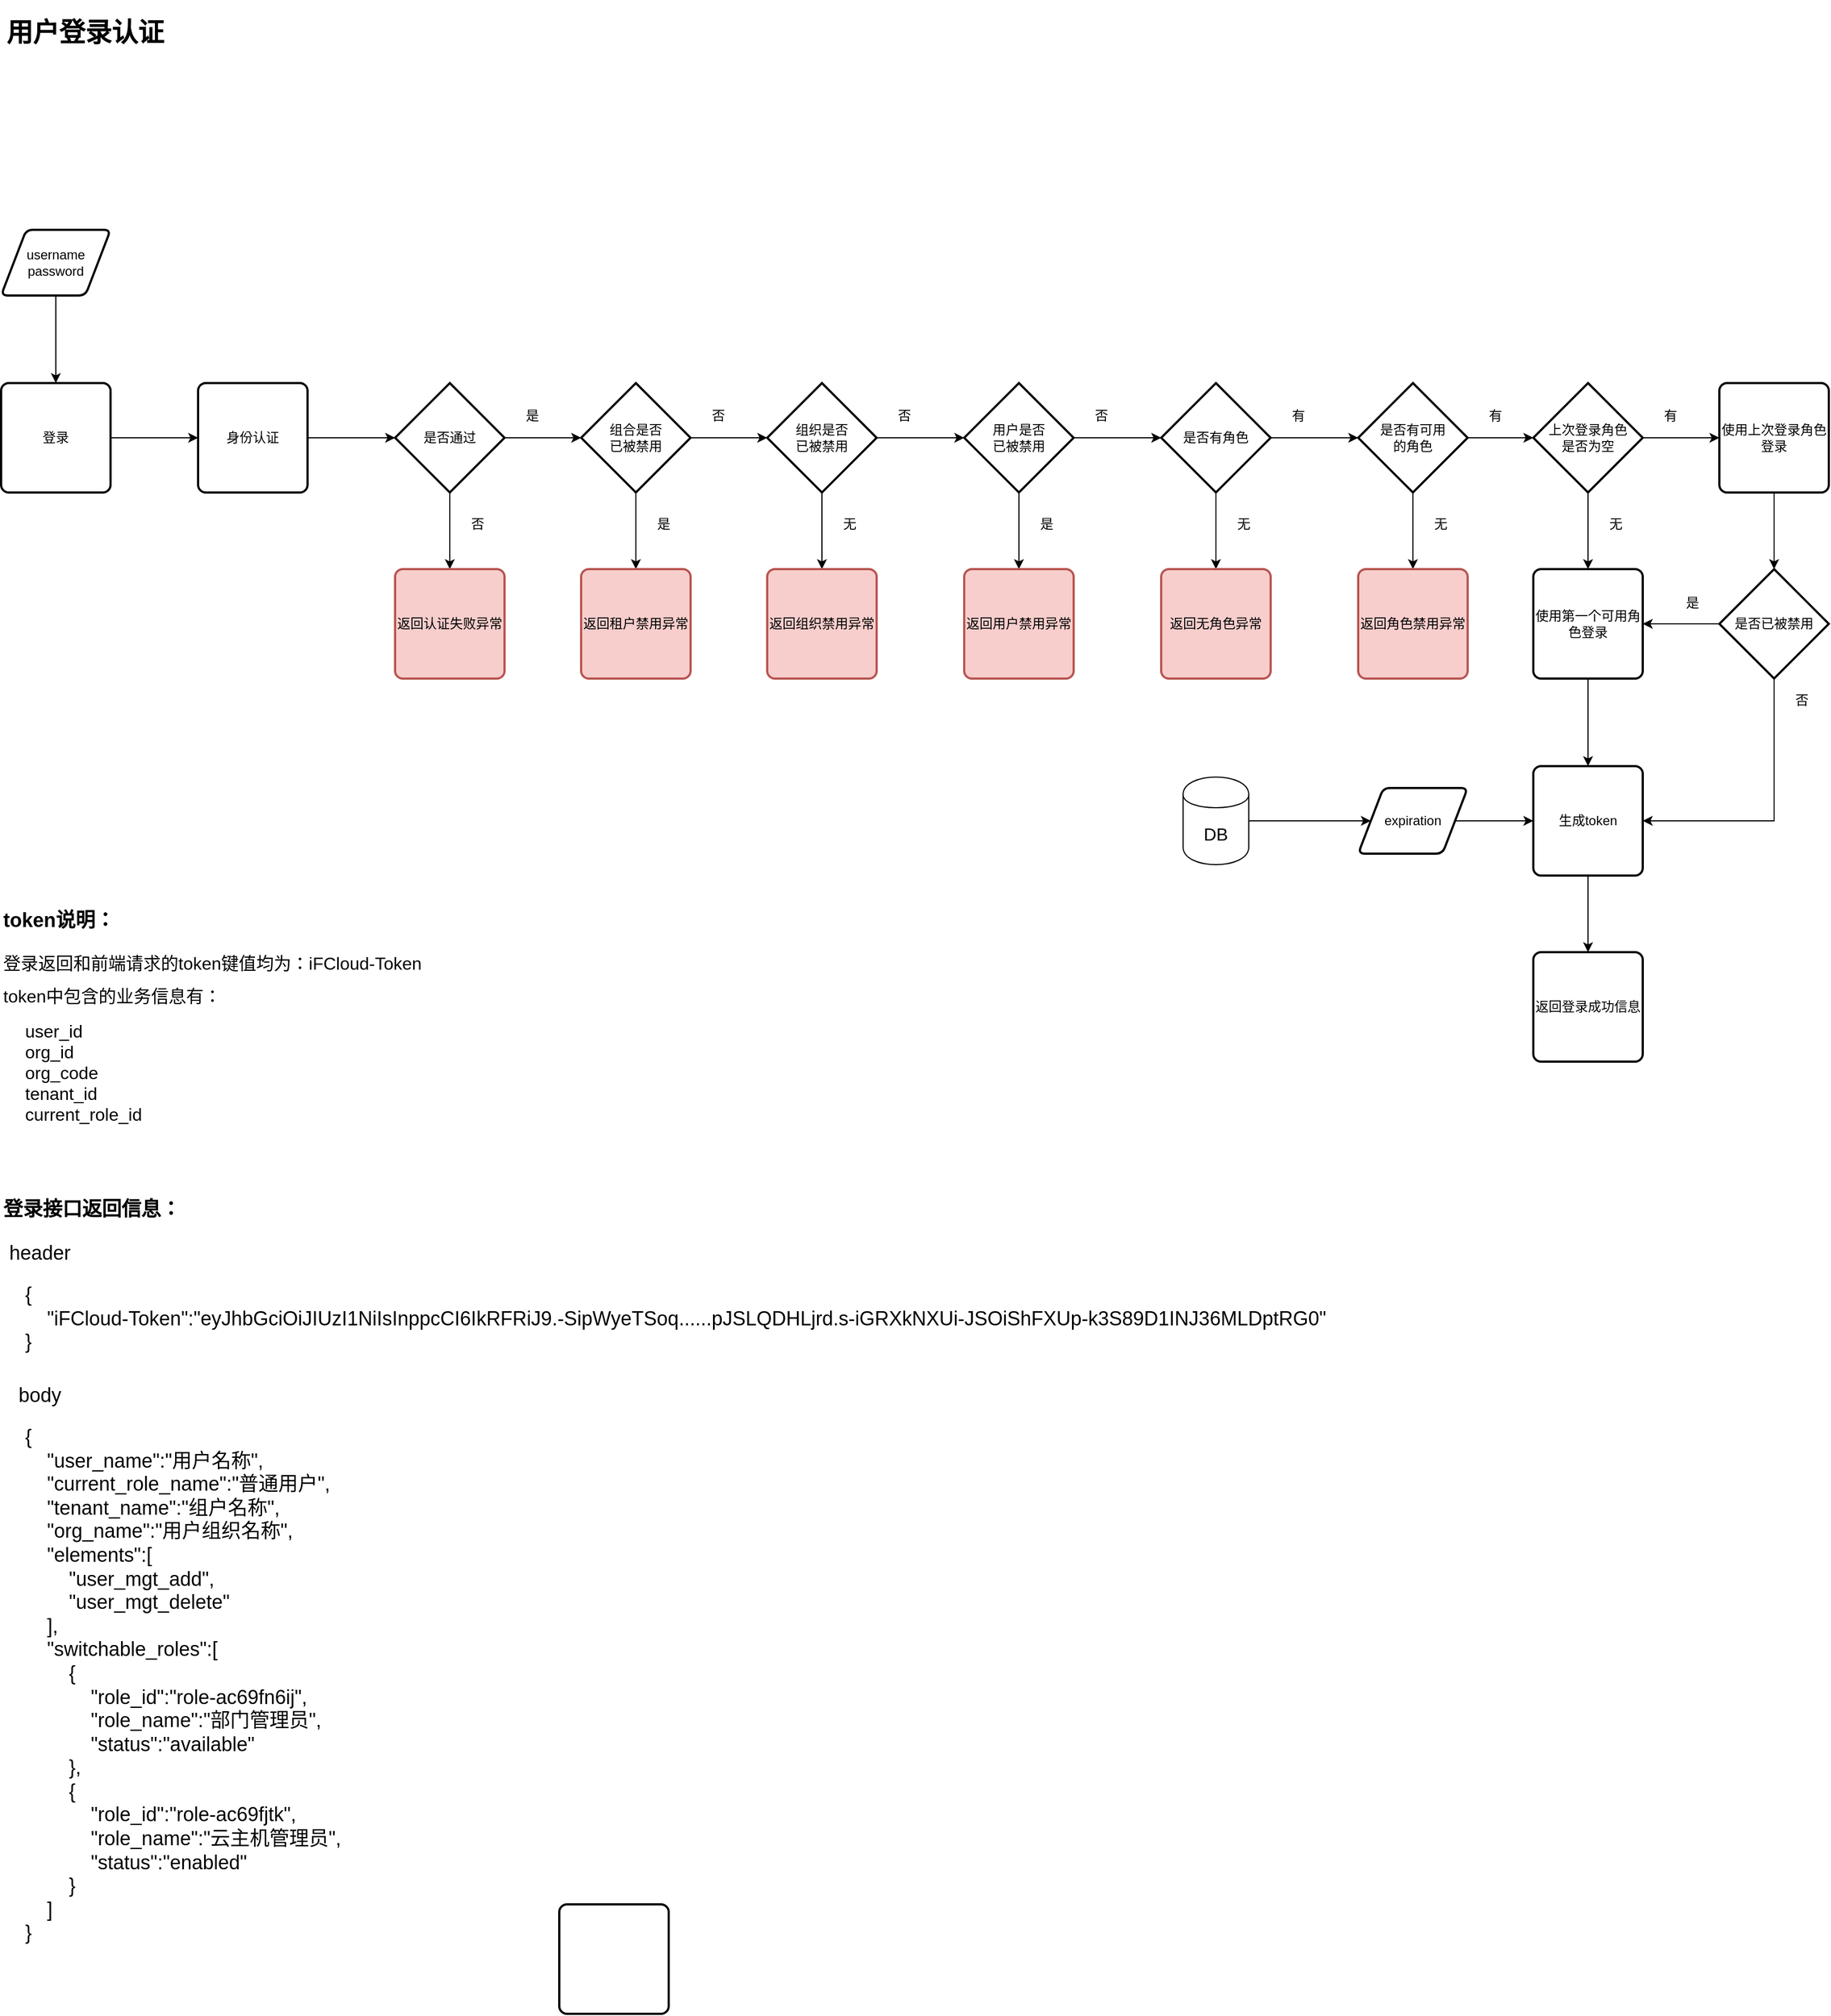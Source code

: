 <mxfile version="12.8.1" type="github">
  <diagram id="bKKuNhbVg70CuKS0t8Wp" name="第 1 页">
    <mxGraphModel dx="2429" dy="1423" grid="1" gridSize="10" guides="1" tooltips="1" connect="1" arrows="1" fold="1" page="1" pageScale="1" pageWidth="1800" pageHeight="1200" math="0" shadow="0">
      <root>
        <mxCell id="0" />
        <mxCell id="1" parent="0" />
        <mxCell id="bSy5o8476wJf-g97gq2l-7" value="" style="edgeStyle=orthogonalEdgeStyle;rounded=0;orthogonalLoop=1;jettySize=auto;html=1;" edge="1" parent="1" source="bSy5o8476wJf-g97gq2l-1" target="bSy5o8476wJf-g97gq2l-6">
          <mxGeometry relative="1" as="geometry" />
        </mxCell>
        <mxCell id="bSy5o8476wJf-g97gq2l-1" value="登录" style="rounded=1;whiteSpace=wrap;html=1;absoluteArcSize=1;arcSize=14;strokeWidth=2;" vertex="1" parent="1">
          <mxGeometry x="40" y="380" width="100" height="100" as="geometry" />
        </mxCell>
        <mxCell id="bSy5o8476wJf-g97gq2l-9" style="edgeStyle=orthogonalEdgeStyle;rounded=0;orthogonalLoop=1;jettySize=auto;html=1;" edge="1" parent="1" source="bSy5o8476wJf-g97gq2l-6" target="bSy5o8476wJf-g97gq2l-8">
          <mxGeometry relative="1" as="geometry" />
        </mxCell>
        <mxCell id="bSy5o8476wJf-g97gq2l-6" value="身份认证" style="rounded=1;whiteSpace=wrap;html=1;absoluteArcSize=1;arcSize=14;strokeWidth=2;" vertex="1" parent="1">
          <mxGeometry x="220" y="380" width="100" height="100" as="geometry" />
        </mxCell>
        <mxCell id="bSy5o8476wJf-g97gq2l-5" style="edgeStyle=orthogonalEdgeStyle;rounded=0;orthogonalLoop=1;jettySize=auto;html=1;" edge="1" parent="1" source="bSy5o8476wJf-g97gq2l-2" target="bSy5o8476wJf-g97gq2l-1">
          <mxGeometry relative="1" as="geometry" />
        </mxCell>
        <mxCell id="bSy5o8476wJf-g97gq2l-2" value="username&lt;br&gt;password" style="shape=parallelogram;html=1;strokeWidth=2;perimeter=parallelogramPerimeter;whiteSpace=wrap;rounded=1;arcSize=12;size=0.23;" vertex="1" parent="1">
          <mxGeometry x="40" y="240" width="100" height="60" as="geometry" />
        </mxCell>
        <mxCell id="bSy5o8476wJf-g97gq2l-10" style="edgeStyle=orthogonalEdgeStyle;rounded=0;orthogonalLoop=1;jettySize=auto;html=1;entryX=0.5;entryY=0;entryDx=0;entryDy=0;" edge="1" parent="1" source="bSy5o8476wJf-g97gq2l-8" target="bSy5o8476wJf-g97gq2l-11">
          <mxGeometry relative="1" as="geometry">
            <mxPoint x="450" y="550" as="targetPoint" />
          </mxGeometry>
        </mxCell>
        <mxCell id="bSy5o8476wJf-g97gq2l-14" value="" style="edgeStyle=orthogonalEdgeStyle;rounded=0;orthogonalLoop=1;jettySize=auto;html=1;entryX=0;entryY=0.5;entryDx=0;entryDy=0;entryPerimeter=0;" edge="1" parent="1" source="bSy5o8476wJf-g97gq2l-8" target="bSy5o8476wJf-g97gq2l-17">
          <mxGeometry relative="1" as="geometry">
            <mxPoint x="580" y="430" as="targetPoint" />
          </mxGeometry>
        </mxCell>
        <mxCell id="bSy5o8476wJf-g97gq2l-8" value="是否通过" style="strokeWidth=2;html=1;shape=mxgraph.flowchart.decision;whiteSpace=wrap;" vertex="1" parent="1">
          <mxGeometry x="400" y="380" width="100" height="100" as="geometry" />
        </mxCell>
        <mxCell id="bSy5o8476wJf-g97gq2l-11" value="返回认证失败异常" style="rounded=1;whiteSpace=wrap;html=1;absoluteArcSize=1;arcSize=14;strokeWidth=2;fillColor=#f8cecc;strokeColor=#b85450;" vertex="1" parent="1">
          <mxGeometry x="400" y="550" width="100" height="100" as="geometry" />
        </mxCell>
        <mxCell id="bSy5o8476wJf-g97gq2l-12" value="否" style="text;html=1;align=center;verticalAlign=middle;resizable=0;points=[];autosize=1;" vertex="1" parent="1">
          <mxGeometry x="460" y="499" width="30" height="20" as="geometry" />
        </mxCell>
        <mxCell id="bSy5o8476wJf-g97gq2l-16" value="是" style="text;html=1;align=center;verticalAlign=middle;resizable=0;points=[];autosize=1;" vertex="1" parent="1">
          <mxGeometry x="510" y="400" width="30" height="20" as="geometry" />
        </mxCell>
        <mxCell id="bSy5o8476wJf-g97gq2l-19" style="edgeStyle=orthogonalEdgeStyle;rounded=0;orthogonalLoop=1;jettySize=auto;html=1;entryX=0.5;entryY=0;entryDx=0;entryDy=0;" edge="1" parent="1" source="bSy5o8476wJf-g97gq2l-17" target="bSy5o8476wJf-g97gq2l-18">
          <mxGeometry relative="1" as="geometry" />
        </mxCell>
        <mxCell id="bSy5o8476wJf-g97gq2l-56" style="edgeStyle=orthogonalEdgeStyle;rounded=0;orthogonalLoop=1;jettySize=auto;html=1;entryX=0;entryY=0.5;entryDx=0;entryDy=0;entryPerimeter=0;" edge="1" parent="1" source="bSy5o8476wJf-g97gq2l-17" target="bSy5o8476wJf-g97gq2l-53">
          <mxGeometry relative="1" as="geometry" />
        </mxCell>
        <mxCell id="bSy5o8476wJf-g97gq2l-17" value="组合是否&lt;br&gt;已被禁用" style="strokeWidth=2;html=1;shape=mxgraph.flowchart.decision;whiteSpace=wrap;" vertex="1" parent="1">
          <mxGeometry x="570" y="380" width="100" height="100" as="geometry" />
        </mxCell>
        <mxCell id="bSy5o8476wJf-g97gq2l-25" style="edgeStyle=orthogonalEdgeStyle;rounded=0;orthogonalLoop=1;jettySize=auto;html=1;entryX=0.5;entryY=0;entryDx=0;entryDy=0;" edge="1" parent="1" source="bSy5o8476wJf-g97gq2l-21" target="bSy5o8476wJf-g97gq2l-24">
          <mxGeometry relative="1" as="geometry" />
        </mxCell>
        <mxCell id="bSy5o8476wJf-g97gq2l-28" value="" style="edgeStyle=orthogonalEdgeStyle;rounded=0;orthogonalLoop=1;jettySize=auto;html=1;" edge="1" parent="1" source="bSy5o8476wJf-g97gq2l-21" target="bSy5o8476wJf-g97gq2l-27">
          <mxGeometry relative="1" as="geometry" />
        </mxCell>
        <mxCell id="bSy5o8476wJf-g97gq2l-21" value="是否有角色" style="strokeWidth=2;html=1;shape=mxgraph.flowchart.decision;whiteSpace=wrap;" vertex="1" parent="1">
          <mxGeometry x="1100" y="380" width="100" height="100" as="geometry" />
        </mxCell>
        <mxCell id="bSy5o8476wJf-g97gq2l-30" style="edgeStyle=orthogonalEdgeStyle;rounded=0;orthogonalLoop=1;jettySize=auto;html=1;entryX=0.5;entryY=0;entryDx=0;entryDy=0;" edge="1" parent="1" source="bSy5o8476wJf-g97gq2l-27" target="bSy5o8476wJf-g97gq2l-29">
          <mxGeometry relative="1" as="geometry" />
        </mxCell>
        <mxCell id="bSy5o8476wJf-g97gq2l-33" value="" style="edgeStyle=orthogonalEdgeStyle;rounded=0;orthogonalLoop=1;jettySize=auto;html=1;" edge="1" parent="1" source="bSy5o8476wJf-g97gq2l-27" target="bSy5o8476wJf-g97gq2l-32">
          <mxGeometry relative="1" as="geometry" />
        </mxCell>
        <mxCell id="bSy5o8476wJf-g97gq2l-27" value="是否有可用&lt;br&gt;的角色" style="strokeWidth=2;html=1;shape=mxgraph.flowchart.decision;whiteSpace=wrap;" vertex="1" parent="1">
          <mxGeometry x="1280" y="380" width="100" height="100" as="geometry" />
        </mxCell>
        <mxCell id="bSy5o8476wJf-g97gq2l-37" style="edgeStyle=orthogonalEdgeStyle;rounded=0;orthogonalLoop=1;jettySize=auto;html=1;entryX=0.5;entryY=0;entryDx=0;entryDy=0;" edge="1" parent="1" source="bSy5o8476wJf-g97gq2l-32" target="bSy5o8476wJf-g97gq2l-36">
          <mxGeometry relative="1" as="geometry" />
        </mxCell>
        <mxCell id="bSy5o8476wJf-g97gq2l-40" style="edgeStyle=orthogonalEdgeStyle;rounded=0;orthogonalLoop=1;jettySize=auto;html=1;" edge="1" parent="1" source="bSy5o8476wJf-g97gq2l-32" target="bSy5o8476wJf-g97gq2l-39">
          <mxGeometry relative="1" as="geometry" />
        </mxCell>
        <mxCell id="bSy5o8476wJf-g97gq2l-32" value="上次登录角色&lt;br&gt;是否为空" style="strokeWidth=2;html=1;shape=mxgraph.flowchart.decision;whiteSpace=wrap;" vertex="1" parent="1">
          <mxGeometry x="1440" y="380" width="100" height="100" as="geometry" />
        </mxCell>
        <mxCell id="bSy5o8476wJf-g97gq2l-18" value="返回租户禁用异常" style="rounded=1;whiteSpace=wrap;html=1;absoluteArcSize=1;arcSize=14;strokeWidth=2;fillColor=#f8cecc;strokeColor=#b85450;" vertex="1" parent="1">
          <mxGeometry x="570" y="550" width="100" height="100" as="geometry" />
        </mxCell>
        <mxCell id="bSy5o8476wJf-g97gq2l-20" value="是" style="text;html=1;align=center;verticalAlign=middle;resizable=0;points=[];autosize=1;" vertex="1" parent="1">
          <mxGeometry x="630" y="499" width="30" height="20" as="geometry" />
        </mxCell>
        <mxCell id="bSy5o8476wJf-g97gq2l-23" value="否" style="text;html=1;align=center;verticalAlign=middle;resizable=0;points=[];autosize=1;" vertex="1" parent="1">
          <mxGeometry x="680" y="400" width="30" height="20" as="geometry" />
        </mxCell>
        <mxCell id="bSy5o8476wJf-g97gq2l-24" value="返回无角色异常" style="rounded=1;whiteSpace=wrap;html=1;absoluteArcSize=1;arcSize=14;strokeWidth=2;fillColor=#f8cecc;strokeColor=#b85450;" vertex="1" parent="1">
          <mxGeometry x="1100" y="550" width="100" height="100" as="geometry" />
        </mxCell>
        <mxCell id="bSy5o8476wJf-g97gq2l-26" value="无" style="text;html=1;align=center;verticalAlign=middle;resizable=0;points=[];autosize=1;" vertex="1" parent="1">
          <mxGeometry x="1160" y="499" width="30" height="20" as="geometry" />
        </mxCell>
        <mxCell id="bSy5o8476wJf-g97gq2l-29" value="返回角色禁用异常" style="rounded=1;whiteSpace=wrap;html=1;absoluteArcSize=1;arcSize=14;strokeWidth=2;fillColor=#f8cecc;strokeColor=#b85450;" vertex="1" parent="1">
          <mxGeometry x="1280" y="550" width="100" height="100" as="geometry" />
        </mxCell>
        <mxCell id="bSy5o8476wJf-g97gq2l-31" value="无" style="text;html=1;align=center;verticalAlign=middle;resizable=0;points=[];autosize=1;" vertex="1" parent="1">
          <mxGeometry x="1340" y="499" width="30" height="20" as="geometry" />
        </mxCell>
        <mxCell id="bSy5o8476wJf-g97gq2l-34" value="有" style="text;html=1;align=center;verticalAlign=middle;resizable=0;points=[];autosize=1;" vertex="1" parent="1">
          <mxGeometry x="1210" y="400" width="30" height="20" as="geometry" />
        </mxCell>
        <mxCell id="bSy5o8476wJf-g97gq2l-35" value="有" style="text;html=1;align=center;verticalAlign=middle;resizable=0;points=[];autosize=1;" vertex="1" parent="1">
          <mxGeometry x="1390" y="400" width="30" height="20" as="geometry" />
        </mxCell>
        <mxCell id="bSy5o8476wJf-g97gq2l-47" value="" style="edgeStyle=orthogonalEdgeStyle;rounded=0;orthogonalLoop=1;jettySize=auto;html=1;" edge="1" parent="1" source="bSy5o8476wJf-g97gq2l-36" target="bSy5o8476wJf-g97gq2l-46">
          <mxGeometry relative="1" as="geometry" />
        </mxCell>
        <mxCell id="bSy5o8476wJf-g97gq2l-36" value="使用第一个可用角色登录" style="rounded=1;whiteSpace=wrap;html=1;absoluteArcSize=1;arcSize=14;strokeWidth=2;" vertex="1" parent="1">
          <mxGeometry x="1440" y="550" width="100" height="100" as="geometry" />
        </mxCell>
        <mxCell id="bSy5o8476wJf-g97gq2l-51" value="" style="edgeStyle=orthogonalEdgeStyle;rounded=0;orthogonalLoop=1;jettySize=auto;html=1;" edge="1" parent="1" source="bSy5o8476wJf-g97gq2l-46" target="bSy5o8476wJf-g97gq2l-50">
          <mxGeometry relative="1" as="geometry" />
        </mxCell>
        <mxCell id="bSy5o8476wJf-g97gq2l-46" value="生成token" style="rounded=1;whiteSpace=wrap;html=1;absoluteArcSize=1;arcSize=14;strokeWidth=2;" vertex="1" parent="1">
          <mxGeometry x="1440" y="730" width="100" height="100" as="geometry" />
        </mxCell>
        <mxCell id="bSy5o8476wJf-g97gq2l-50" value="返回登录成功信息" style="rounded=1;whiteSpace=wrap;html=1;absoluteArcSize=1;arcSize=14;strokeWidth=2;" vertex="1" parent="1">
          <mxGeometry x="1440" y="900" width="100" height="100" as="geometry" />
        </mxCell>
        <mxCell id="bSy5o8476wJf-g97gq2l-38" value="无" style="text;html=1;align=center;verticalAlign=middle;resizable=0;points=[];autosize=1;" vertex="1" parent="1">
          <mxGeometry x="1500" y="499" width="30" height="20" as="geometry" />
        </mxCell>
        <mxCell id="bSy5o8476wJf-g97gq2l-43" style="edgeStyle=orthogonalEdgeStyle;rounded=0;orthogonalLoop=1;jettySize=auto;html=1;entryX=0.5;entryY=0;entryDx=0;entryDy=0;entryPerimeter=0;" edge="1" parent="1" source="bSy5o8476wJf-g97gq2l-39" target="bSy5o8476wJf-g97gq2l-42">
          <mxGeometry relative="1" as="geometry" />
        </mxCell>
        <mxCell id="bSy5o8476wJf-g97gq2l-39" value="使用上次登录角色登录" style="rounded=1;whiteSpace=wrap;html=1;absoluteArcSize=1;arcSize=14;strokeWidth=2;" vertex="1" parent="1">
          <mxGeometry x="1610" y="380" width="100" height="100" as="geometry" />
        </mxCell>
        <mxCell id="bSy5o8476wJf-g97gq2l-41" value="有" style="text;html=1;align=center;verticalAlign=middle;resizable=0;points=[];autosize=1;" vertex="1" parent="1">
          <mxGeometry x="1550" y="400" width="30" height="20" as="geometry" />
        </mxCell>
        <mxCell id="bSy5o8476wJf-g97gq2l-44" style="edgeStyle=orthogonalEdgeStyle;rounded=0;orthogonalLoop=1;jettySize=auto;html=1;" edge="1" parent="1" source="bSy5o8476wJf-g97gq2l-42" target="bSy5o8476wJf-g97gq2l-36">
          <mxGeometry relative="1" as="geometry" />
        </mxCell>
        <mxCell id="bSy5o8476wJf-g97gq2l-48" style="edgeStyle=orthogonalEdgeStyle;rounded=0;orthogonalLoop=1;jettySize=auto;html=1;entryX=1;entryY=0.5;entryDx=0;entryDy=0;" edge="1" parent="1" source="bSy5o8476wJf-g97gq2l-42" target="bSy5o8476wJf-g97gq2l-46">
          <mxGeometry relative="1" as="geometry">
            <Array as="points">
              <mxPoint x="1660" y="780" />
            </Array>
          </mxGeometry>
        </mxCell>
        <mxCell id="bSy5o8476wJf-g97gq2l-42" value="是否已被禁用" style="strokeWidth=2;html=1;shape=mxgraph.flowchart.decision;whiteSpace=wrap;" vertex="1" parent="1">
          <mxGeometry x="1610" y="550" width="100" height="100" as="geometry" />
        </mxCell>
        <mxCell id="bSy5o8476wJf-g97gq2l-45" value="是" style="text;html=1;align=center;verticalAlign=middle;resizable=0;points=[];autosize=1;" vertex="1" parent="1">
          <mxGeometry x="1570" y="571" width="30" height="20" as="geometry" />
        </mxCell>
        <mxCell id="bSy5o8476wJf-g97gq2l-49" value="否" style="text;html=1;align=center;verticalAlign=middle;resizable=0;points=[];autosize=1;" vertex="1" parent="1">
          <mxGeometry x="1670" y="660" width="30" height="20" as="geometry" />
        </mxCell>
        <mxCell id="bSy5o8476wJf-g97gq2l-52" style="edgeStyle=orthogonalEdgeStyle;rounded=0;orthogonalLoop=1;jettySize=auto;html=1;entryX=0.5;entryY=0;entryDx=0;entryDy=0;" edge="1" parent="1" source="bSy5o8476wJf-g97gq2l-53" target="bSy5o8476wJf-g97gq2l-54">
          <mxGeometry relative="1" as="geometry" />
        </mxCell>
        <mxCell id="bSy5o8476wJf-g97gq2l-62" style="edgeStyle=orthogonalEdgeStyle;rounded=0;orthogonalLoop=1;jettySize=auto;html=1;entryX=0;entryY=0.5;entryDx=0;entryDy=0;entryPerimeter=0;" edge="1" parent="1" source="bSy5o8476wJf-g97gq2l-53" target="bSy5o8476wJf-g97gq2l-59">
          <mxGeometry relative="1" as="geometry" />
        </mxCell>
        <mxCell id="bSy5o8476wJf-g97gq2l-53" value="组织是否&lt;br&gt;已被禁用" style="strokeWidth=2;html=1;shape=mxgraph.flowchart.decision;whiteSpace=wrap;" vertex="1" parent="1">
          <mxGeometry x="740" y="380" width="100" height="100" as="geometry" />
        </mxCell>
        <mxCell id="bSy5o8476wJf-g97gq2l-54" value="返回组织禁用异常" style="rounded=1;whiteSpace=wrap;html=1;absoluteArcSize=1;arcSize=14;strokeWidth=2;fillColor=#f8cecc;strokeColor=#b85450;" vertex="1" parent="1">
          <mxGeometry x="740" y="550" width="100" height="100" as="geometry" />
        </mxCell>
        <mxCell id="bSy5o8476wJf-g97gq2l-55" value="无" style="text;html=1;align=center;verticalAlign=middle;resizable=0;points=[];autosize=1;" vertex="1" parent="1">
          <mxGeometry x="800" y="499" width="30" height="20" as="geometry" />
        </mxCell>
        <mxCell id="bSy5o8476wJf-g97gq2l-58" style="edgeStyle=orthogonalEdgeStyle;rounded=0;orthogonalLoop=1;jettySize=auto;html=1;entryX=0.5;entryY=0;entryDx=0;entryDy=0;" edge="1" parent="1" source="bSy5o8476wJf-g97gq2l-59" target="bSy5o8476wJf-g97gq2l-60">
          <mxGeometry relative="1" as="geometry" />
        </mxCell>
        <mxCell id="bSy5o8476wJf-g97gq2l-63" style="edgeStyle=orthogonalEdgeStyle;rounded=0;orthogonalLoop=1;jettySize=auto;html=1;exitX=1;exitY=0.5;exitDx=0;exitDy=0;exitPerimeter=0;entryX=0;entryY=0.5;entryDx=0;entryDy=0;entryPerimeter=0;" edge="1" parent="1" source="bSy5o8476wJf-g97gq2l-59" target="bSy5o8476wJf-g97gq2l-21">
          <mxGeometry relative="1" as="geometry" />
        </mxCell>
        <mxCell id="bSy5o8476wJf-g97gq2l-59" value="用户是否&lt;br&gt;已被禁用" style="strokeWidth=2;html=1;shape=mxgraph.flowchart.decision;whiteSpace=wrap;" vertex="1" parent="1">
          <mxGeometry x="920" y="380" width="100" height="100" as="geometry" />
        </mxCell>
        <mxCell id="bSy5o8476wJf-g97gq2l-60" value="返回用户禁用异常" style="rounded=1;whiteSpace=wrap;html=1;absoluteArcSize=1;arcSize=14;strokeWidth=2;fillColor=#f8cecc;strokeColor=#b85450;" vertex="1" parent="1">
          <mxGeometry x="920" y="550" width="100" height="100" as="geometry" />
        </mxCell>
        <mxCell id="bSy5o8476wJf-g97gq2l-61" value="是" style="text;html=1;align=center;verticalAlign=middle;resizable=0;points=[];autosize=1;" vertex="1" parent="1">
          <mxGeometry x="980" y="499" width="30" height="20" as="geometry" />
        </mxCell>
        <mxCell id="bSy5o8476wJf-g97gq2l-64" value="否" style="text;html=1;align=center;verticalAlign=middle;resizable=0;points=[];autosize=1;" vertex="1" parent="1">
          <mxGeometry x="850" y="400" width="30" height="20" as="geometry" />
        </mxCell>
        <mxCell id="bSy5o8476wJf-g97gq2l-65" value="否" style="text;html=1;align=center;verticalAlign=middle;resizable=0;points=[];autosize=1;" vertex="1" parent="1">
          <mxGeometry x="1030" y="400" width="30" height="20" as="geometry" />
        </mxCell>
        <mxCell id="bSy5o8476wJf-g97gq2l-66" value="&lt;h1&gt;用户登录认证&lt;/h1&gt;&lt;p&gt;&lt;br&gt;&lt;/p&gt;" style="text;html=1;strokeColor=none;fillColor=none;spacing=5;spacingTop=-20;whiteSpace=wrap;overflow=hidden;rounded=0;" vertex="1" parent="1">
          <mxGeometry x="40" y="40" width="190" height="120" as="geometry" />
        </mxCell>
        <mxCell id="bSy5o8476wJf-g97gq2l-67" value="token说明：" style="text;html=1;align=left;verticalAlign=middle;resizable=0;points=[];autosize=1;strokeWidth=1;fontSize=18;fontStyle=1" vertex="1" parent="1">
          <mxGeometry x="40" y="856" width="120" height="30" as="geometry" />
        </mxCell>
        <mxCell id="bSy5o8476wJf-g97gq2l-69" value="token中包含的业务信息有：" style="text;html=1;align=left;verticalAlign=middle;resizable=0;points=[];autosize=1;fontSize=16;" vertex="1" parent="1">
          <mxGeometry x="40" y="930" width="210" height="20" as="geometry" />
        </mxCell>
        <mxCell id="bSy5o8476wJf-g97gq2l-70" value="登录返回和前端请求的token键值均为：iFCloud-Token" style="text;html=1;align=left;verticalAlign=middle;resizable=0;points=[];autosize=1;fontSize=16;" vertex="1" parent="1">
          <mxGeometry x="40" y="900" width="400" height="20" as="geometry" />
        </mxCell>
        <mxCell id="bSy5o8476wJf-g97gq2l-71" value="user_id&lt;br&gt;org_id&lt;br&gt;org_code&lt;br&gt;tenant_id&lt;br&gt;current_role_id&lt;br&gt;" style="text;html=1;align=left;verticalAlign=middle;resizable=0;points=[];autosize=1;fontSize=16;" vertex="1" parent="1">
          <mxGeometry x="60" y="960" width="120" height="100" as="geometry" />
        </mxCell>
        <mxCell id="bSy5o8476wJf-g97gq2l-75" style="edgeStyle=orthogonalEdgeStyle;rounded=0;orthogonalLoop=1;jettySize=auto;html=1;fontSize=16;" edge="1" parent="1" source="bSy5o8476wJf-g97gq2l-73" target="bSy5o8476wJf-g97gq2l-46">
          <mxGeometry relative="1" as="geometry" />
        </mxCell>
        <mxCell id="bSy5o8476wJf-g97gq2l-73" value="expiration" style="shape=parallelogram;html=1;strokeWidth=2;perimeter=parallelogramPerimeter;whiteSpace=wrap;rounded=1;arcSize=12;size=0.23;" vertex="1" parent="1">
          <mxGeometry x="1280" y="750" width="100" height="60" as="geometry" />
        </mxCell>
        <mxCell id="bSy5o8476wJf-g97gq2l-76" style="edgeStyle=orthogonalEdgeStyle;rounded=0;orthogonalLoop=1;jettySize=auto;html=1;entryX=0;entryY=0.5;entryDx=0;entryDy=0;fontSize=16;" edge="1" parent="1" source="bSy5o8476wJf-g97gq2l-74" target="bSy5o8476wJf-g97gq2l-73">
          <mxGeometry relative="1" as="geometry" />
        </mxCell>
        <mxCell id="bSy5o8476wJf-g97gq2l-74" value="DB" style="shape=cylinder;whiteSpace=wrap;html=1;boundedLbl=1;backgroundOutline=1;strokeWidth=1;fontSize=16;align=center;" vertex="1" parent="1">
          <mxGeometry x="1120" y="740" width="60" height="80" as="geometry" />
        </mxCell>
        <mxCell id="bSy5o8476wJf-g97gq2l-77" value="" style="rounded=1;whiteSpace=wrap;html=1;absoluteArcSize=1;arcSize=14;strokeWidth=2;fontSize=18;align=center;" vertex="1" parent="1">
          <mxGeometry x="550" y="1770" width="100" height="100" as="geometry" />
        </mxCell>
        <mxCell id="bSy5o8476wJf-g97gq2l-78" value="登录接口返回信息：" style="text;html=1;align=left;verticalAlign=middle;resizable=0;points=[];autosize=1;strokeWidth=1;fontSize=18;fontStyle=1" vertex="1" parent="1">
          <mxGeometry x="40" y="1120" width="180" height="30" as="geometry" />
        </mxCell>
        <mxCell id="bSy5o8476wJf-g97gq2l-79" value="header" style="text;html=1;align=center;verticalAlign=middle;resizable=0;points=[];autosize=1;fontSize=18;" vertex="1" parent="1">
          <mxGeometry x="40" y="1160" width="70" height="30" as="geometry" />
        </mxCell>
        <mxCell id="bSy5o8476wJf-g97gq2l-81" value="&lt;div&gt;{&lt;/div&gt;&lt;div&gt;&amp;nbsp; &amp;nbsp; &quot;iFCloud-Token&quot;:&quot;eyJhbGciOiJIUzI1NiIsInppcCI6IkRFRiJ9.-SipWyeTSoq......pJSLQDHLjrd.s-iGRXkNXUi-JSOiShFXUp-k3S89D1INJ36MLDptRG0&quot;&lt;/div&gt;&lt;div&gt;}&lt;/div&gt;" style="text;html=1;align=left;verticalAlign=middle;resizable=0;points=[];autosize=1;fontSize=18;" vertex="1" parent="1">
          <mxGeometry x="60" y="1200" width="1220" height="70" as="geometry" />
        </mxCell>
        <mxCell id="bSy5o8476wJf-g97gq2l-82" value="body" style="text;html=1;align=center;verticalAlign=middle;resizable=0;points=[];autosize=1;fontSize=18;" vertex="1" parent="1">
          <mxGeometry x="50" y="1290" width="50" height="30" as="geometry" />
        </mxCell>
        <mxCell id="bSy5o8476wJf-g97gq2l-83" value="&lt;div&gt;{&lt;/div&gt;&lt;div&gt;&amp;nbsp; &amp;nbsp; &quot;user_name&quot;:&quot;用户名称&quot;,&lt;/div&gt;&lt;div&gt;&amp;nbsp; &amp;nbsp; &quot;current_role_name&quot;:&quot;普通用户&quot;,&lt;/div&gt;&lt;div&gt;&amp;nbsp; &amp;nbsp; &quot;tenant_name&quot;:&quot;组户名称&quot;,&lt;/div&gt;&lt;div&gt;&amp;nbsp; &amp;nbsp; &quot;org_name&quot;:&quot;用户组织名称&quot;,&lt;/div&gt;&lt;div&gt;&amp;nbsp; &amp;nbsp; &quot;elements&quot;:[&lt;/div&gt;&lt;div&gt;&amp;nbsp; &amp;nbsp; &amp;nbsp; &amp;nbsp; &quot;user_mgt_add&quot;,&lt;/div&gt;&lt;div&gt;&amp;nbsp; &amp;nbsp; &amp;nbsp; &amp;nbsp; &quot;user_mgt_delete&quot;&lt;/div&gt;&lt;div&gt;&amp;nbsp; &amp;nbsp; ],&lt;/div&gt;&lt;div&gt;&amp;nbsp; &amp;nbsp; &quot;switchable_roles&quot;:[&lt;/div&gt;&lt;div&gt;&amp;nbsp; &amp;nbsp; &amp;nbsp; &amp;nbsp; {&lt;/div&gt;&lt;div&gt;&amp;nbsp; &amp;nbsp; &amp;nbsp; &amp;nbsp; &amp;nbsp; &amp;nbsp; &quot;role_id&quot;:&quot;role-ac69fn6ij&quot;,&lt;/div&gt;&lt;div&gt;&amp;nbsp; &amp;nbsp; &amp;nbsp; &amp;nbsp; &amp;nbsp; &amp;nbsp; &quot;role_name&quot;:&quot;部门管理员&quot;,&lt;/div&gt;&lt;div&gt;&amp;nbsp; &amp;nbsp; &amp;nbsp; &amp;nbsp; &amp;nbsp; &amp;nbsp; &quot;status&quot;:&quot;available&quot;&lt;/div&gt;&lt;div&gt;&amp;nbsp; &amp;nbsp; &amp;nbsp; &amp;nbsp; },&lt;/div&gt;&lt;div&gt;&amp;nbsp; &amp;nbsp; &amp;nbsp; &amp;nbsp; {&lt;/div&gt;&lt;div&gt;&amp;nbsp; &amp;nbsp; &amp;nbsp; &amp;nbsp; &amp;nbsp; &amp;nbsp; &quot;role_id&quot;:&quot;role-ac69fjtk&quot;,&lt;/div&gt;&lt;div&gt;&amp;nbsp; &amp;nbsp; &amp;nbsp; &amp;nbsp; &amp;nbsp; &amp;nbsp; &quot;role_name&quot;:&quot;云主机管理员&quot;,&lt;/div&gt;&lt;div&gt;&amp;nbsp; &amp;nbsp; &amp;nbsp; &amp;nbsp; &amp;nbsp; &amp;nbsp; &quot;status&quot;:&quot;enabled&quot;&lt;/div&gt;&lt;div&gt;&amp;nbsp; &amp;nbsp; &amp;nbsp; &amp;nbsp; }&lt;/div&gt;&lt;div&gt;&amp;nbsp; &amp;nbsp; ]&lt;/div&gt;&lt;div&gt;}&lt;/div&gt;" style="text;html=1;align=left;verticalAlign=middle;resizable=0;points=[];autosize=1;fontSize=18;" vertex="1" parent="1">
          <mxGeometry x="60" y="1330" width="310" height="480" as="geometry" />
        </mxCell>
      </root>
    </mxGraphModel>
  </diagram>
</mxfile>
